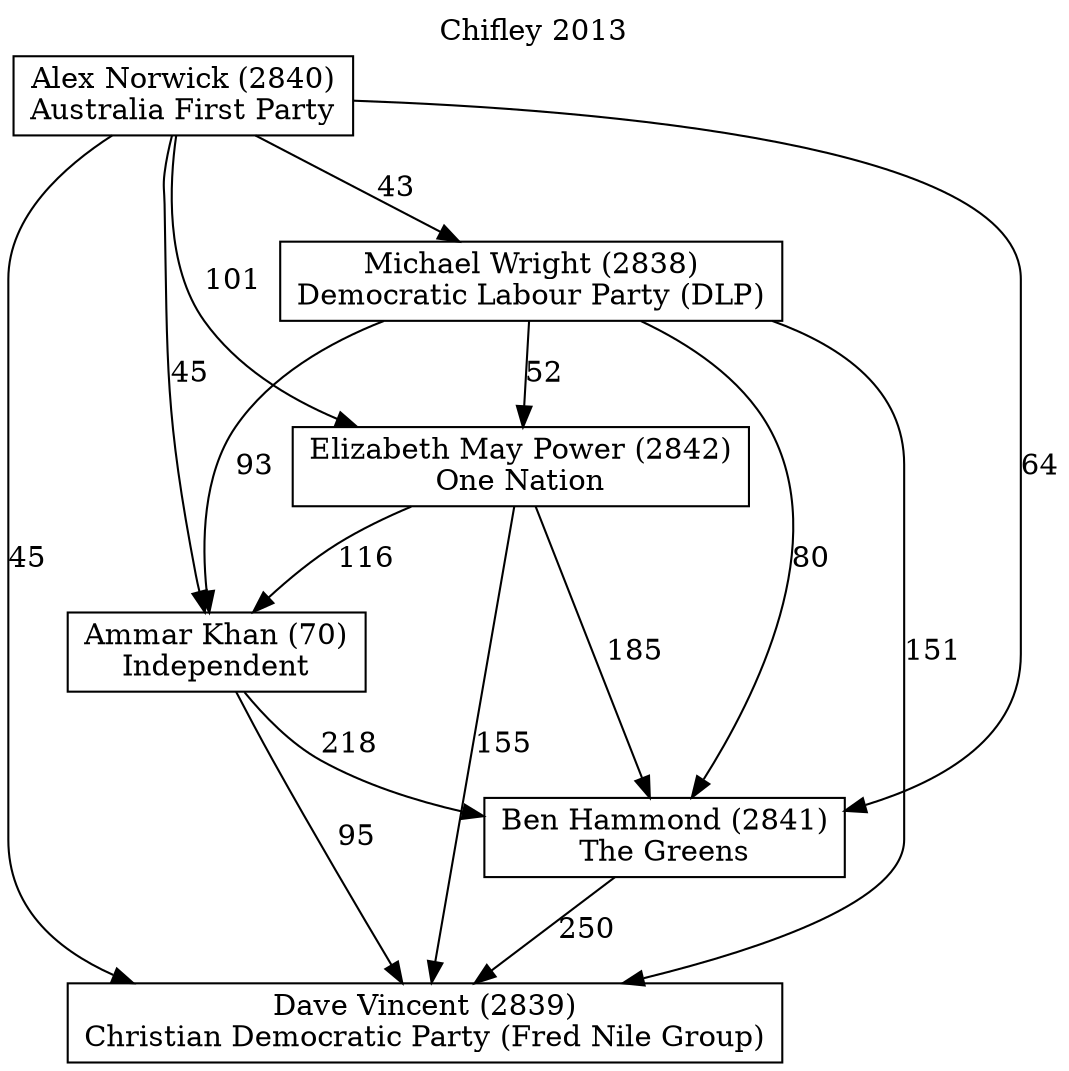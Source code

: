// House preference flow
digraph "Dave Vincent (2839)_Chifley_2013" {
	graph [label="Chifley 2013" labelloc=t mclimit=10]
	node [shape=box]
	"Dave Vincent (2839)" [label="Dave Vincent (2839)
Christian Democratic Party (Fred Nile Group)"]
	"Ben Hammond (2841)" [label="Ben Hammond (2841)
The Greens"]
	"Ammar Khan (70)" [label="Ammar Khan (70)
Independent"]
	"Elizabeth May Power (2842)" [label="Elizabeth May Power (2842)
One Nation"]
	"Michael Wright (2838)" [label="Michael Wright (2838)
Democratic Labour Party (DLP)"]
	"Alex Norwick (2840)" [label="Alex Norwick (2840)
Australia First Party"]
	"Ben Hammond (2841)" -> "Dave Vincent (2839)" [label=250]
	"Ammar Khan (70)" -> "Ben Hammond (2841)" [label=218]
	"Elizabeth May Power (2842)" -> "Ammar Khan (70)" [label=116]
	"Michael Wright (2838)" -> "Elizabeth May Power (2842)" [label=52]
	"Alex Norwick (2840)" -> "Michael Wright (2838)" [label=43]
	"Ammar Khan (70)" -> "Dave Vincent (2839)" [label=95]
	"Elizabeth May Power (2842)" -> "Dave Vincent (2839)" [label=155]
	"Michael Wright (2838)" -> "Dave Vincent (2839)" [label=151]
	"Alex Norwick (2840)" -> "Dave Vincent (2839)" [label=45]
	"Alex Norwick (2840)" -> "Elizabeth May Power (2842)" [label=101]
	"Michael Wright (2838)" -> "Ammar Khan (70)" [label=93]
	"Alex Norwick (2840)" -> "Ammar Khan (70)" [label=45]
	"Elizabeth May Power (2842)" -> "Ben Hammond (2841)" [label=185]
	"Michael Wright (2838)" -> "Ben Hammond (2841)" [label=80]
	"Alex Norwick (2840)" -> "Ben Hammond (2841)" [label=64]
}
